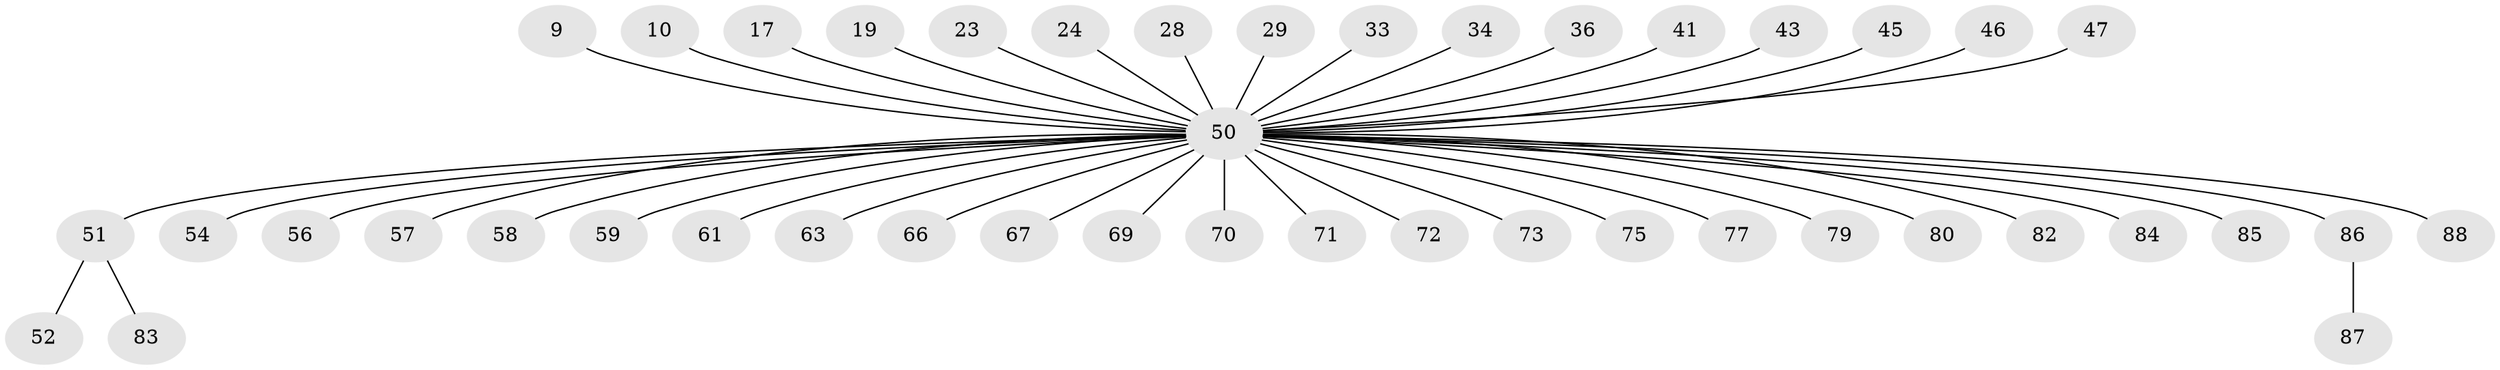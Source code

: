 // original degree distribution, {3: 0.10227272727272728, 37: 0.011363636363636364, 6: 0.022727272727272728, 2: 0.14772727272727273, 4: 0.056818181818181816, 1: 0.6590909090909091}
// Generated by graph-tools (version 1.1) at 2025/48/03/09/25 04:48:49]
// undirected, 44 vertices, 43 edges
graph export_dot {
graph [start="1"]
  node [color=gray90,style=filled];
  9;
  10;
  17;
  19;
  23 [super="+21"];
  24 [super="+5+4"];
  28;
  29;
  33;
  34;
  36;
  41 [super="+25+37"];
  43;
  45;
  46;
  47;
  50 [super="+18+2"];
  51 [super="+35"];
  52;
  54 [super="+27"];
  56 [super="+6+20"];
  57 [super="+32"];
  58;
  59;
  61;
  63;
  66;
  67 [super="+65"];
  69 [super="+39"];
  70 [super="+26+62"];
  71;
  72 [super="+64"];
  73;
  75 [super="+68"];
  77 [super="+44"];
  79;
  80 [super="+53+74+78"];
  82 [super="+42"];
  83;
  84 [super="+40"];
  85;
  86 [super="+60"];
  87;
  88 [super="+81"];
  9 -- 50;
  10 -- 50;
  17 -- 50;
  19 -- 50;
  23 -- 50;
  24 -- 50 [weight=3];
  28 -- 50;
  29 -- 50;
  33 -- 50;
  34 -- 50;
  36 -- 50;
  41 -- 50;
  43 -- 50;
  45 -- 50;
  46 -- 50;
  47 -- 50;
  50 -- 63;
  50 -- 85;
  50 -- 51 [weight=2];
  50 -- 56;
  50 -- 58;
  50 -- 59;
  50 -- 61;
  50 -- 66;
  50 -- 71;
  50 -- 73;
  50 -- 79;
  50 -- 70;
  50 -- 54;
  50 -- 86;
  50 -- 57;
  50 -- 69;
  50 -- 84;
  50 -- 82;
  50 -- 77;
  50 -- 80;
  50 -- 72;
  50 -- 67;
  50 -- 75;
  50 -- 88;
  51 -- 83;
  51 -- 52;
  86 -- 87;
}
